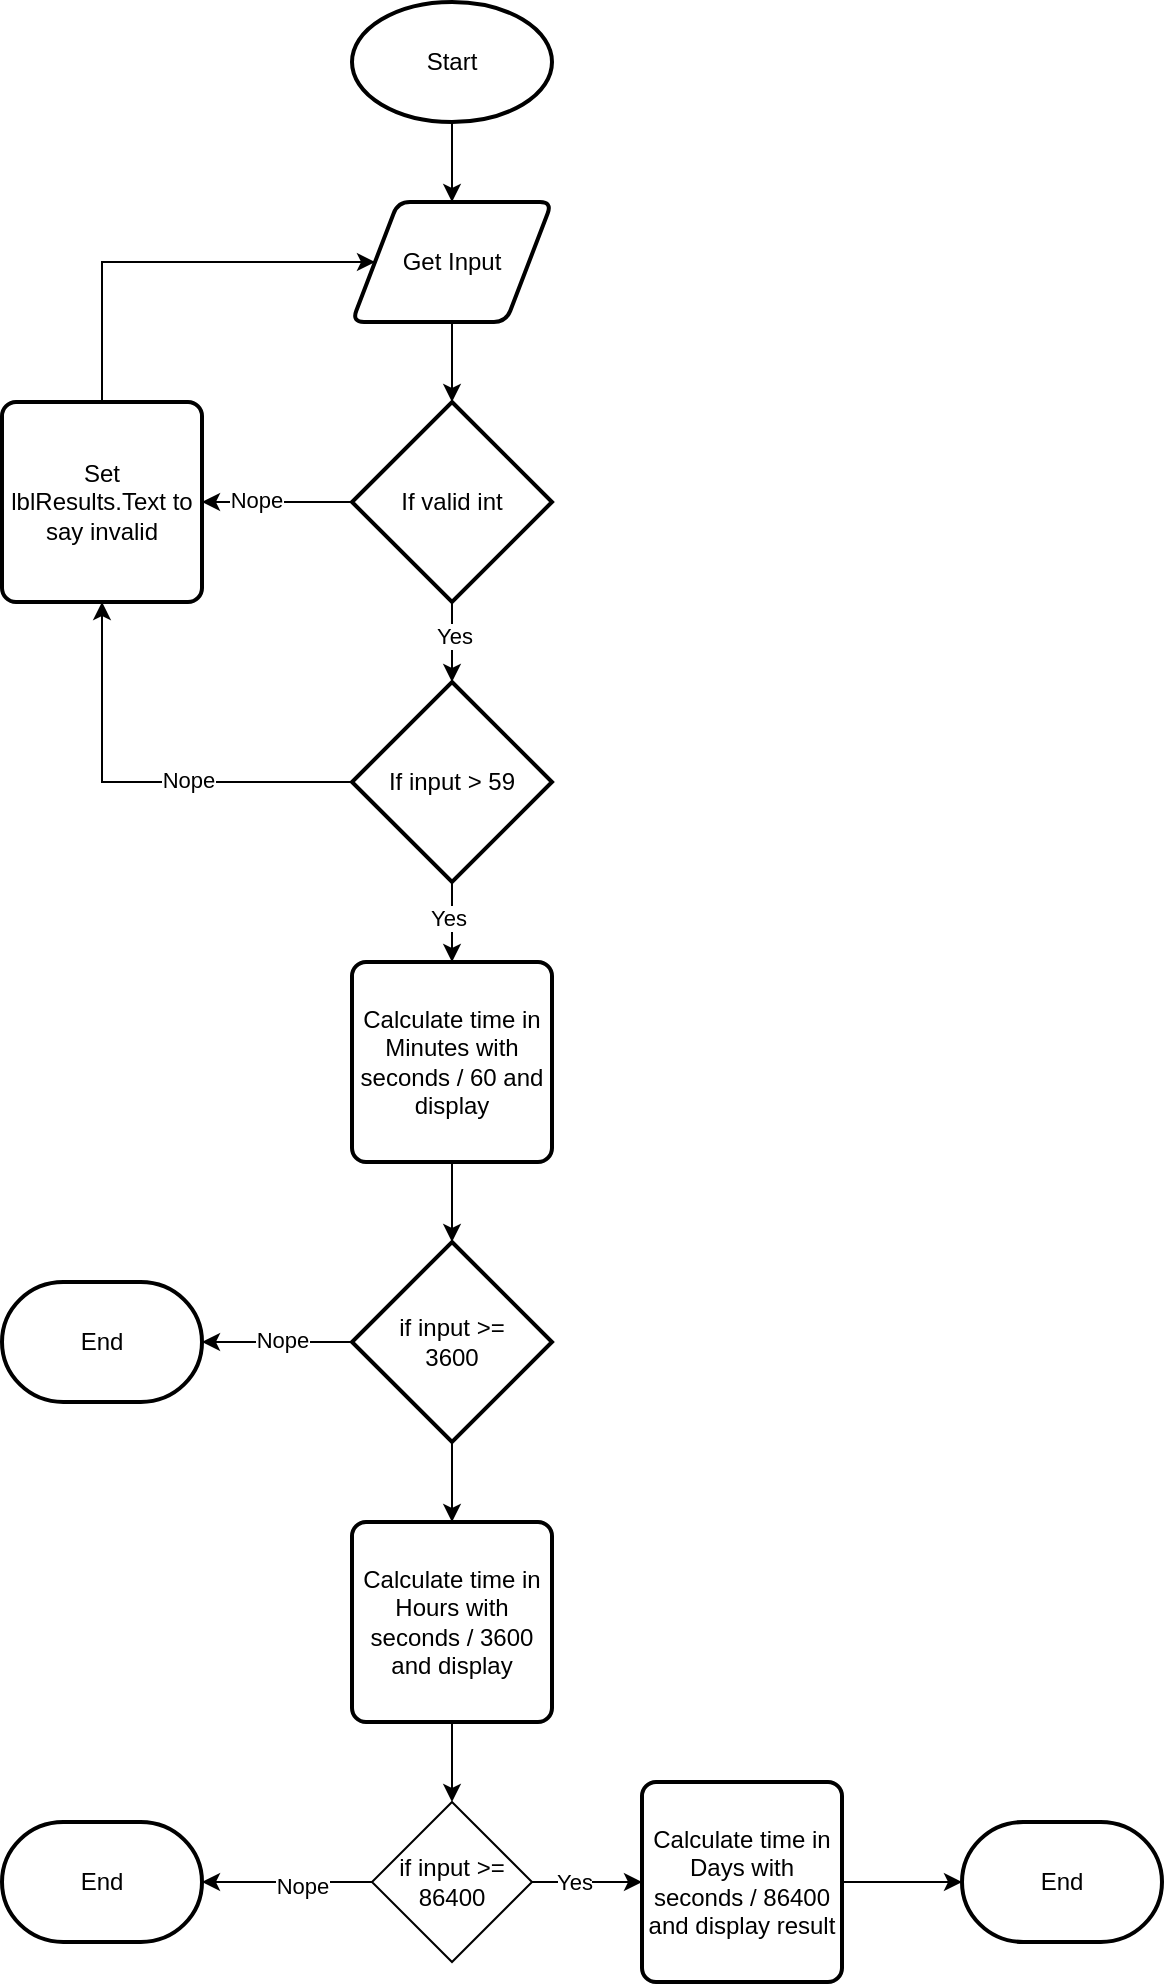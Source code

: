<mxfile version="22.0.8" type="device">
  <diagram name="Page-1" id="xkZGFXlNhc61UKh821Hd">
    <mxGraphModel dx="819" dy="451" grid="1" gridSize="10" guides="1" tooltips="1" connect="1" arrows="1" fold="1" page="1" pageScale="1" pageWidth="850" pageHeight="1100" math="0" shadow="0">
      <root>
        <mxCell id="0" />
        <mxCell id="1" parent="0" />
        <mxCell id="uaTOy_KGUDCtimsiWOgH-3" style="edgeStyle=orthogonalEdgeStyle;rounded=0;orthogonalLoop=1;jettySize=auto;html=1;entryX=0.5;entryY=0;entryDx=0;entryDy=0;" edge="1" parent="1" source="uaTOy_KGUDCtimsiWOgH-1" target="uaTOy_KGUDCtimsiWOgH-2">
          <mxGeometry relative="1" as="geometry" />
        </mxCell>
        <mxCell id="uaTOy_KGUDCtimsiWOgH-1" value="Start" style="strokeWidth=2;html=1;shape=mxgraph.flowchart.start_1;whiteSpace=wrap;" vertex="1" parent="1">
          <mxGeometry x="375" y="120" width="100" height="60" as="geometry" />
        </mxCell>
        <mxCell id="uaTOy_KGUDCtimsiWOgH-2" value="Get Input" style="shape=parallelogram;html=1;strokeWidth=2;perimeter=parallelogramPerimeter;whiteSpace=wrap;rounded=1;arcSize=12;size=0.23;" vertex="1" parent="1">
          <mxGeometry x="375" y="220" width="100" height="60" as="geometry" />
        </mxCell>
        <mxCell id="uaTOy_KGUDCtimsiWOgH-11" style="edgeStyle=orthogonalEdgeStyle;rounded=0;orthogonalLoop=1;jettySize=auto;html=1;entryX=1;entryY=0.5;entryDx=0;entryDy=0;" edge="1" parent="1" source="uaTOy_KGUDCtimsiWOgH-4" target="uaTOy_KGUDCtimsiWOgH-10">
          <mxGeometry relative="1" as="geometry" />
        </mxCell>
        <mxCell id="uaTOy_KGUDCtimsiWOgH-12" value="Nope" style="edgeLabel;html=1;align=center;verticalAlign=middle;resizable=0;points=[];" vertex="1" connectable="0" parent="uaTOy_KGUDCtimsiWOgH-11">
          <mxGeometry x="0.299" y="-1" relative="1" as="geometry">
            <mxPoint as="offset" />
          </mxGeometry>
        </mxCell>
        <mxCell id="uaTOy_KGUDCtimsiWOgH-4" value="If valid int" style="strokeWidth=2;html=1;shape=mxgraph.flowchart.decision;whiteSpace=wrap;" vertex="1" parent="1">
          <mxGeometry x="375" y="320" width="100" height="100" as="geometry" />
        </mxCell>
        <mxCell id="uaTOy_KGUDCtimsiWOgH-14" style="edgeStyle=orthogonalEdgeStyle;rounded=0;orthogonalLoop=1;jettySize=auto;html=1;entryX=0.5;entryY=1;entryDx=0;entryDy=0;" edge="1" parent="1" source="uaTOy_KGUDCtimsiWOgH-5" target="uaTOy_KGUDCtimsiWOgH-10">
          <mxGeometry relative="1" as="geometry" />
        </mxCell>
        <mxCell id="uaTOy_KGUDCtimsiWOgH-15" value="Nope" style="edgeLabel;html=1;align=center;verticalAlign=middle;resizable=0;points=[];" vertex="1" connectable="0" parent="uaTOy_KGUDCtimsiWOgH-14">
          <mxGeometry x="-0.237" y="-1" relative="1" as="geometry">
            <mxPoint as="offset" />
          </mxGeometry>
        </mxCell>
        <mxCell id="uaTOy_KGUDCtimsiWOgH-21" style="edgeStyle=orthogonalEdgeStyle;rounded=0;orthogonalLoop=1;jettySize=auto;html=1;entryX=0.5;entryY=0;entryDx=0;entryDy=0;" edge="1" parent="1" source="uaTOy_KGUDCtimsiWOgH-5" target="uaTOy_KGUDCtimsiWOgH-20">
          <mxGeometry relative="1" as="geometry" />
        </mxCell>
        <mxCell id="uaTOy_KGUDCtimsiWOgH-22" value="Yes" style="edgeLabel;html=1;align=center;verticalAlign=middle;resizable=0;points=[];" vertex="1" connectable="0" parent="uaTOy_KGUDCtimsiWOgH-21">
          <mxGeometry x="-0.121" y="-2" relative="1" as="geometry">
            <mxPoint as="offset" />
          </mxGeometry>
        </mxCell>
        <mxCell id="uaTOy_KGUDCtimsiWOgH-5" value="If input &amp;gt; 59" style="strokeWidth=2;html=1;shape=mxgraph.flowchart.decision;whiteSpace=wrap;" vertex="1" parent="1">
          <mxGeometry x="375" y="460" width="100" height="100" as="geometry" />
        </mxCell>
        <mxCell id="uaTOy_KGUDCtimsiWOgH-6" style="edgeStyle=orthogonalEdgeStyle;rounded=0;orthogonalLoop=1;jettySize=auto;html=1;entryX=0.5;entryY=0;entryDx=0;entryDy=0;entryPerimeter=0;" edge="1" parent="1" source="uaTOy_KGUDCtimsiWOgH-4" target="uaTOy_KGUDCtimsiWOgH-5">
          <mxGeometry relative="1" as="geometry" />
        </mxCell>
        <mxCell id="uaTOy_KGUDCtimsiWOgH-7" value="Yes" style="edgeLabel;html=1;align=center;verticalAlign=middle;resizable=0;points=[];" vertex="1" connectable="0" parent="uaTOy_KGUDCtimsiWOgH-6">
          <mxGeometry x="-0.15" y="1" relative="1" as="geometry">
            <mxPoint as="offset" />
          </mxGeometry>
        </mxCell>
        <mxCell id="uaTOy_KGUDCtimsiWOgH-13" style="edgeStyle=orthogonalEdgeStyle;rounded=0;orthogonalLoop=1;jettySize=auto;html=1;entryX=0;entryY=0.5;entryDx=0;entryDy=0;" edge="1" parent="1" source="uaTOy_KGUDCtimsiWOgH-10" target="uaTOy_KGUDCtimsiWOgH-2">
          <mxGeometry relative="1" as="geometry">
            <Array as="points">
              <mxPoint x="250" y="250" />
            </Array>
          </mxGeometry>
        </mxCell>
        <mxCell id="uaTOy_KGUDCtimsiWOgH-10" value="Set lblResults.Text to say invalid" style="rounded=1;whiteSpace=wrap;html=1;absoluteArcSize=1;arcSize=14;strokeWidth=2;" vertex="1" parent="1">
          <mxGeometry x="200" y="320" width="100" height="100" as="geometry" />
        </mxCell>
        <mxCell id="uaTOy_KGUDCtimsiWOgH-16" style="edgeStyle=orthogonalEdgeStyle;rounded=0;orthogonalLoop=1;jettySize=auto;html=1;entryX=0.5;entryY=0;entryDx=0;entryDy=0;entryPerimeter=0;" edge="1" parent="1" source="uaTOy_KGUDCtimsiWOgH-2" target="uaTOy_KGUDCtimsiWOgH-4">
          <mxGeometry relative="1" as="geometry" />
        </mxCell>
        <mxCell id="uaTOy_KGUDCtimsiWOgH-20" value="Calculate time in Minutes with seconds / 60 and display" style="rounded=1;whiteSpace=wrap;html=1;absoluteArcSize=1;arcSize=14;strokeWidth=2;" vertex="1" parent="1">
          <mxGeometry x="375" y="600" width="100" height="100" as="geometry" />
        </mxCell>
        <mxCell id="uaTOy_KGUDCtimsiWOgH-29" style="edgeStyle=orthogonalEdgeStyle;rounded=0;orthogonalLoop=1;jettySize=auto;html=1;entryX=0.5;entryY=0;entryDx=0;entryDy=0;" edge="1" parent="1" source="uaTOy_KGUDCtimsiWOgH-23" target="uaTOy_KGUDCtimsiWOgH-28">
          <mxGeometry relative="1" as="geometry" />
        </mxCell>
        <mxCell id="uaTOy_KGUDCtimsiWOgH-23" value="if input &amp;gt;= &lt;br&gt;3600" style="strokeWidth=2;html=1;shape=mxgraph.flowchart.decision;whiteSpace=wrap;" vertex="1" parent="1">
          <mxGeometry x="375" y="740" width="100" height="100" as="geometry" />
        </mxCell>
        <mxCell id="uaTOy_KGUDCtimsiWOgH-24" style="edgeStyle=orthogonalEdgeStyle;rounded=0;orthogonalLoop=1;jettySize=auto;html=1;entryX=0.5;entryY=0;entryDx=0;entryDy=0;entryPerimeter=0;" edge="1" parent="1" source="uaTOy_KGUDCtimsiWOgH-20" target="uaTOy_KGUDCtimsiWOgH-23">
          <mxGeometry relative="1" as="geometry" />
        </mxCell>
        <mxCell id="uaTOy_KGUDCtimsiWOgH-25" value="End" style="strokeWidth=2;html=1;shape=mxgraph.flowchart.terminator;whiteSpace=wrap;" vertex="1" parent="1">
          <mxGeometry x="200" y="760" width="100" height="60" as="geometry" />
        </mxCell>
        <mxCell id="uaTOy_KGUDCtimsiWOgH-26" style="edgeStyle=orthogonalEdgeStyle;rounded=0;orthogonalLoop=1;jettySize=auto;html=1;entryX=1;entryY=0.5;entryDx=0;entryDy=0;entryPerimeter=0;" edge="1" parent="1" source="uaTOy_KGUDCtimsiWOgH-23" target="uaTOy_KGUDCtimsiWOgH-25">
          <mxGeometry relative="1" as="geometry" />
        </mxCell>
        <mxCell id="uaTOy_KGUDCtimsiWOgH-27" value="Nope" style="edgeLabel;html=1;align=center;verticalAlign=middle;resizable=0;points=[];" vertex="1" connectable="0" parent="uaTOy_KGUDCtimsiWOgH-26">
          <mxGeometry x="-0.063" y="-1" relative="1" as="geometry">
            <mxPoint as="offset" />
          </mxGeometry>
        </mxCell>
        <mxCell id="uaTOy_KGUDCtimsiWOgH-31" style="edgeStyle=orthogonalEdgeStyle;rounded=0;orthogonalLoop=1;jettySize=auto;html=1;entryX=0.5;entryY=0;entryDx=0;entryDy=0;" edge="1" parent="1" source="uaTOy_KGUDCtimsiWOgH-28" target="uaTOy_KGUDCtimsiWOgH-30">
          <mxGeometry relative="1" as="geometry" />
        </mxCell>
        <mxCell id="uaTOy_KGUDCtimsiWOgH-28" value="Calculate time in Hours with seconds / 3600 and display" style="rounded=1;whiteSpace=wrap;html=1;absoluteArcSize=1;arcSize=14;strokeWidth=2;" vertex="1" parent="1">
          <mxGeometry x="375" y="880" width="100" height="100" as="geometry" />
        </mxCell>
        <mxCell id="uaTOy_KGUDCtimsiWOgH-36" style="edgeStyle=orthogonalEdgeStyle;rounded=0;orthogonalLoop=1;jettySize=auto;html=1;entryX=0;entryY=0.5;entryDx=0;entryDy=0;" edge="1" parent="1" source="uaTOy_KGUDCtimsiWOgH-30" target="uaTOy_KGUDCtimsiWOgH-35">
          <mxGeometry relative="1" as="geometry" />
        </mxCell>
        <mxCell id="uaTOy_KGUDCtimsiWOgH-37" value="Yes" style="edgeLabel;html=1;align=center;verticalAlign=middle;resizable=0;points=[];" vertex="1" connectable="0" parent="uaTOy_KGUDCtimsiWOgH-36">
          <mxGeometry x="-0.252" relative="1" as="geometry">
            <mxPoint as="offset" />
          </mxGeometry>
        </mxCell>
        <mxCell id="uaTOy_KGUDCtimsiWOgH-30" value="if input &amp;gt;=&lt;br&gt;86400" style="rhombus;whiteSpace=wrap;html=1;" vertex="1" parent="1">
          <mxGeometry x="385" y="1020" width="80" height="80" as="geometry" />
        </mxCell>
        <mxCell id="uaTOy_KGUDCtimsiWOgH-32" value="End" style="strokeWidth=2;html=1;shape=mxgraph.flowchart.terminator;whiteSpace=wrap;" vertex="1" parent="1">
          <mxGeometry x="200" y="1030" width="100" height="60" as="geometry" />
        </mxCell>
        <mxCell id="uaTOy_KGUDCtimsiWOgH-33" style="edgeStyle=orthogonalEdgeStyle;rounded=0;orthogonalLoop=1;jettySize=auto;html=1;entryX=1;entryY=0.5;entryDx=0;entryDy=0;entryPerimeter=0;" edge="1" parent="1" source="uaTOy_KGUDCtimsiWOgH-30" target="uaTOy_KGUDCtimsiWOgH-32">
          <mxGeometry relative="1" as="geometry" />
        </mxCell>
        <mxCell id="uaTOy_KGUDCtimsiWOgH-34" value="Nope" style="edgeLabel;html=1;align=center;verticalAlign=middle;resizable=0;points=[];" vertex="1" connectable="0" parent="uaTOy_KGUDCtimsiWOgH-33">
          <mxGeometry x="-0.18" y="2" relative="1" as="geometry">
            <mxPoint as="offset" />
          </mxGeometry>
        </mxCell>
        <mxCell id="uaTOy_KGUDCtimsiWOgH-35" value="Calculate time in Days with seconds / 86400 and display result" style="rounded=1;whiteSpace=wrap;html=1;absoluteArcSize=1;arcSize=14;strokeWidth=2;" vertex="1" parent="1">
          <mxGeometry x="520" y="1010" width="100" height="100" as="geometry" />
        </mxCell>
        <mxCell id="uaTOy_KGUDCtimsiWOgH-38" value="End" style="strokeWidth=2;html=1;shape=mxgraph.flowchart.terminator;whiteSpace=wrap;" vertex="1" parent="1">
          <mxGeometry x="680" y="1030" width="100" height="60" as="geometry" />
        </mxCell>
        <mxCell id="uaTOy_KGUDCtimsiWOgH-39" style="edgeStyle=orthogonalEdgeStyle;rounded=0;orthogonalLoop=1;jettySize=auto;html=1;entryX=0;entryY=0.5;entryDx=0;entryDy=0;entryPerimeter=0;" edge="1" parent="1" source="uaTOy_KGUDCtimsiWOgH-35" target="uaTOy_KGUDCtimsiWOgH-38">
          <mxGeometry relative="1" as="geometry" />
        </mxCell>
      </root>
    </mxGraphModel>
  </diagram>
</mxfile>
